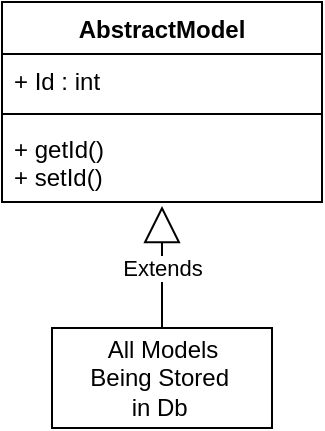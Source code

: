 <mxfile version="14.6.13" type="device"><diagram id="C5RBs43oDa-KdzZeNtuy" name="Page-1"><mxGraphModel dx="1024" dy="688" grid="1" gridSize="10" guides="1" tooltips="1" connect="1" arrows="1" fold="1" page="1" pageScale="1" pageWidth="827" pageHeight="1169" math="0" shadow="0"><root><mxCell id="WIyWlLk6GJQsqaUBKTNV-0"/><mxCell id="WIyWlLk6GJQsqaUBKTNV-1" parent="WIyWlLk6GJQsqaUBKTNV-0"/><mxCell id="dT2-z4n5dttBcuOhlh_K-0" value="All Models &lt;br&gt;Being Stored&amp;nbsp;&lt;br&gt;in Db&amp;nbsp;" style="html=1;" vertex="1" parent="WIyWlLk6GJQsqaUBKTNV-1"><mxGeometry x="85" y="213" width="110" height="50" as="geometry"/></mxCell><mxCell id="dT2-z4n5dttBcuOhlh_K-1" value="AbstractModel" style="swimlane;fontStyle=1;align=center;verticalAlign=top;childLayout=stackLayout;horizontal=1;startSize=26;horizontalStack=0;resizeParent=1;resizeParentMax=0;resizeLast=0;collapsible=1;marginBottom=0;" vertex="1" parent="WIyWlLk6GJQsqaUBKTNV-1"><mxGeometry x="60" y="50" width="160" height="100" as="geometry"><mxRectangle x="565" y="37" width="120" height="26" as="alternateBounds"/></mxGeometry></mxCell><mxCell id="dT2-z4n5dttBcuOhlh_K-2" value="+ Id : int" style="text;strokeColor=none;fillColor=none;align=left;verticalAlign=top;spacingLeft=4;spacingRight=4;overflow=hidden;rotatable=0;points=[[0,0.5],[1,0.5]];portConstraint=eastwest;" vertex="1" parent="dT2-z4n5dttBcuOhlh_K-1"><mxGeometry y="26" width="160" height="26" as="geometry"/></mxCell><mxCell id="dT2-z4n5dttBcuOhlh_K-3" value="" style="line;strokeWidth=1;fillColor=none;align=left;verticalAlign=middle;spacingTop=-1;spacingLeft=3;spacingRight=3;rotatable=0;labelPosition=right;points=[];portConstraint=eastwest;" vertex="1" parent="dT2-z4n5dttBcuOhlh_K-1"><mxGeometry y="52" width="160" height="8" as="geometry"/></mxCell><mxCell id="dT2-z4n5dttBcuOhlh_K-4" value="+ getId()&#10;+ setId()" style="text;strokeColor=none;fillColor=none;align=left;verticalAlign=top;spacingLeft=4;spacingRight=4;overflow=hidden;rotatable=0;points=[[0,0.5],[1,0.5]];portConstraint=eastwest;" vertex="1" parent="dT2-z4n5dttBcuOhlh_K-1"><mxGeometry y="60" width="160" height="40" as="geometry"/></mxCell><mxCell id="dT2-z4n5dttBcuOhlh_K-5" value="Extends" style="endArrow=block;endSize=16;endFill=0;html=1;exitX=0.5;exitY=0;exitDx=0;exitDy=0;" edge="1" parent="WIyWlLk6GJQsqaUBKTNV-1" source="dT2-z4n5dttBcuOhlh_K-0"><mxGeometry width="160" relative="1" as="geometry"><mxPoint x="-175" y="353" as="sourcePoint"/><mxPoint x="140" y="152" as="targetPoint"/></mxGeometry></mxCell></root></mxGraphModel></diagram></mxfile>